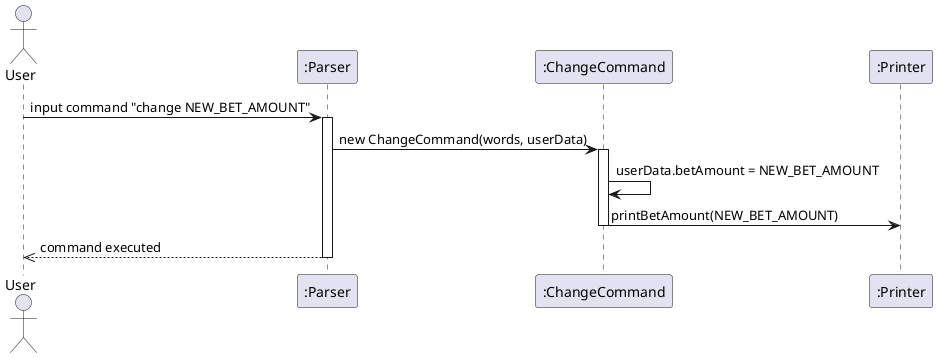 @startuml
actor User as User
participant Parser as ":Parser"
participant ChangeCommand as ":ChangeCommand"
participant Printer as ":Printer"

User -> Parser: input command "change NEW_BET_AMOUNT"
activate Parser

Parser -> ChangeCommand: new ChangeCommand(words, userData)
activate ChangeCommand

ChangeCommand -> ChangeCommand: userData.betAmount = NEW_BET_AMOUNT

ChangeCommand -> Printer: printBetAmount(NEW_BET_AMOUNT)
deactivate ChangeCommand

Parser -->> User: command executed
deactivate Parser
@enduml